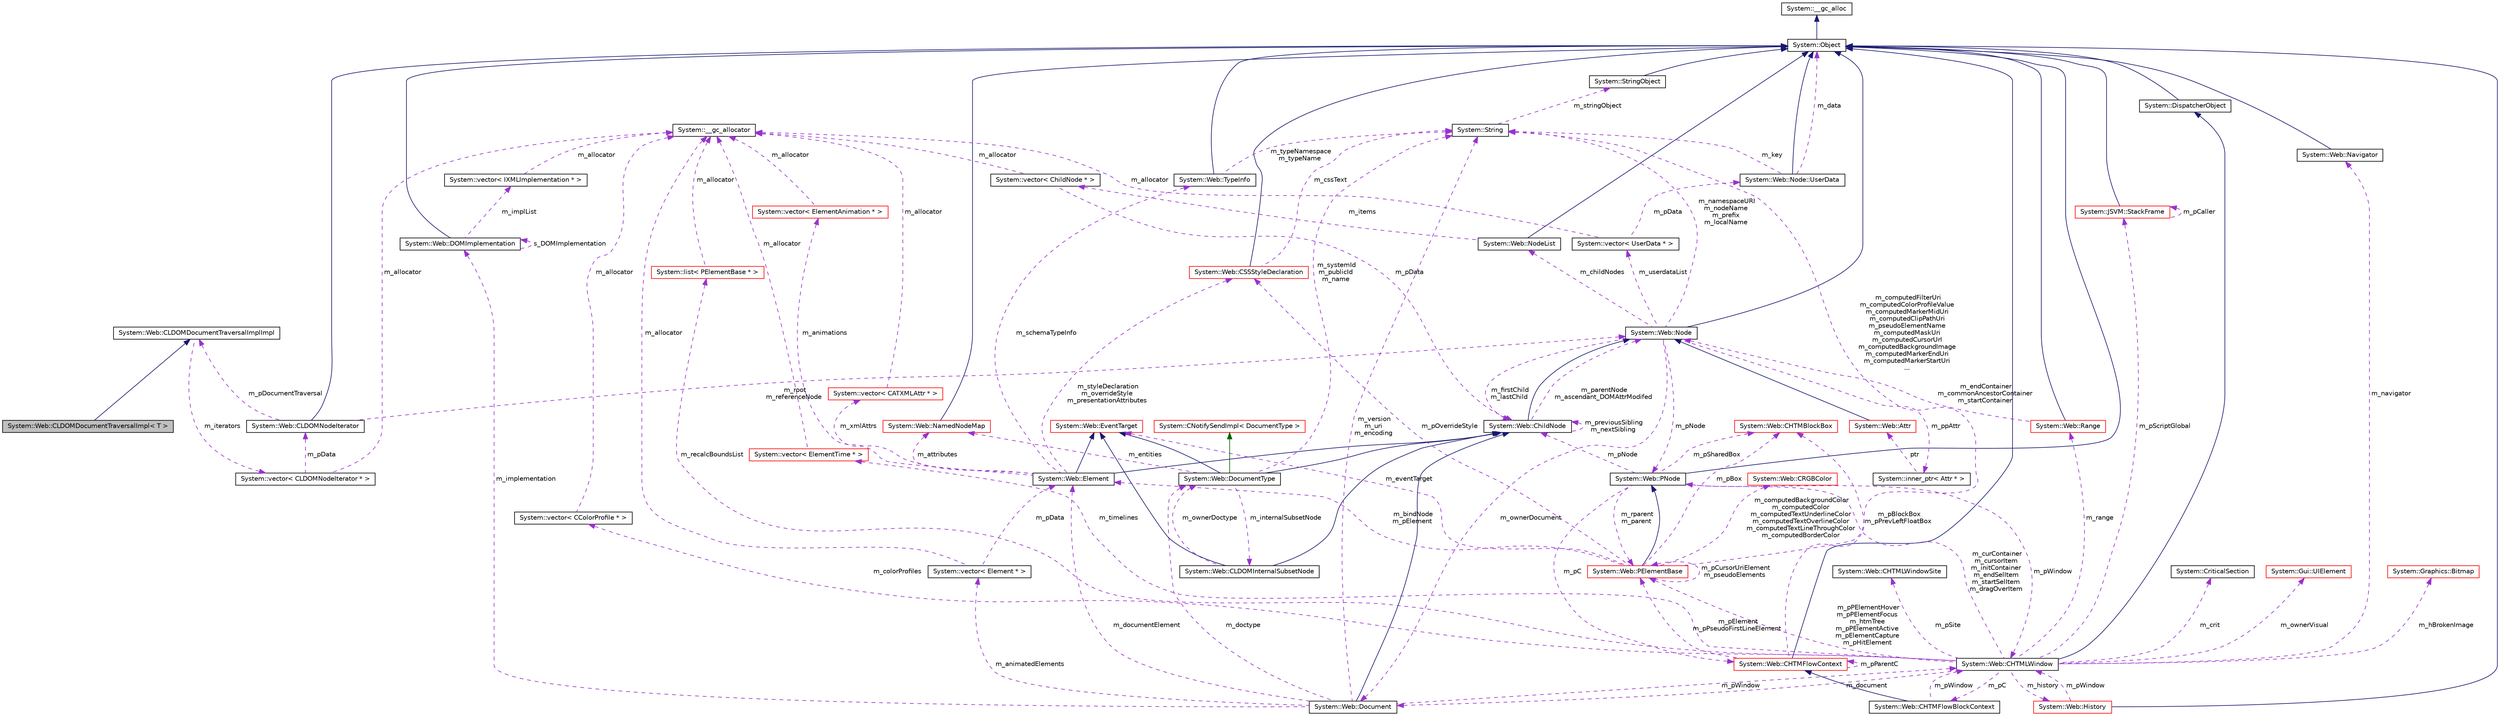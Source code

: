 digraph G
{
  edge [fontname="Helvetica",fontsize="10",labelfontname="Helvetica",labelfontsize="10"];
  node [fontname="Helvetica",fontsize="10",shape=record];
  Node1 [label="System::Web::CLDOMDocumentTraversalImpl\< T \>",height=0.2,width=0.4,color="black", fillcolor="grey75", style="filled" fontcolor="black"];
  Node2 -> Node1 [dir="back",color="midnightblue",fontsize="10",style="solid",fontname="Helvetica"];
  Node2 [label="System::Web::CLDOMDocumentTraversalImplImpl",height=0.2,width=0.4,color="black", fillcolor="white", style="filled",URL="$class_system_1_1_web_1_1_c_l_d_o_m_document_traversal_impl_impl.html"];
  Node3 -> Node2 [dir="back",color="darkorchid3",fontsize="10",style="dashed",label=" m_iterators" ,fontname="Helvetica"];
  Node3 [label="System::vector\< CLDOMNodeIterator * \>",height=0.2,width=0.4,color="black", fillcolor="white", style="filled",URL="$class_system_1_1vector.html"];
  Node4 -> Node3 [dir="back",color="darkorchid3",fontsize="10",style="dashed",label=" m_pData" ,fontname="Helvetica"];
  Node4 [label="System::Web::CLDOMNodeIterator",height=0.2,width=0.4,color="black", fillcolor="white", style="filled",URL="$class_system_1_1_web_1_1_c_l_d_o_m_node_iterator.html"];
  Node5 -> Node4 [dir="back",color="midnightblue",fontsize="10",style="solid",fontname="Helvetica"];
  Node5 [label="System::Object",height=0.2,width=0.4,color="black", fillcolor="white", style="filled",URL="$class_system_1_1_object.html"];
  Node6 -> Node5 [dir="back",color="midnightblue",fontsize="10",style="solid",fontname="Helvetica"];
  Node6 [label="System::__gc_alloc",height=0.2,width=0.4,color="black", fillcolor="white", style="filled",URL="$class_system_1_1____gc__alloc.html"];
  Node2 -> Node4 [dir="back",color="darkorchid3",fontsize="10",style="dashed",label=" m_pDocumentTraversal" ,fontname="Helvetica"];
  Node7 -> Node4 [dir="back",color="darkorchid3",fontsize="10",style="dashed",label=" m_root\nm_referenceNode" ,fontname="Helvetica"];
  Node7 [label="System::Web::Node",height=0.2,width=0.4,color="black", fillcolor="white", style="filled",URL="$class_system_1_1_web_1_1_node.html"];
  Node5 -> Node7 [dir="back",color="midnightblue",fontsize="10",style="solid",fontname="Helvetica"];
  Node8 -> Node7 [dir="back",color="darkorchid3",fontsize="10",style="dashed",label=" m_childNodes" ,fontname="Helvetica"];
  Node8 [label="System::Web::NodeList",height=0.2,width=0.4,color="black", fillcolor="white", style="filled",URL="$class_system_1_1_web_1_1_node_list.html"];
  Node5 -> Node8 [dir="back",color="midnightblue",fontsize="10",style="solid",fontname="Helvetica"];
  Node9 -> Node8 [dir="back",color="darkorchid3",fontsize="10",style="dashed",label=" m_items" ,fontname="Helvetica"];
  Node9 [label="System::vector\< ChildNode * \>",height=0.2,width=0.4,color="black", fillcolor="white", style="filled",URL="$class_system_1_1vector.html"];
  Node10 -> Node9 [dir="back",color="darkorchid3",fontsize="10",style="dashed",label=" m_allocator" ,fontname="Helvetica"];
  Node10 [label="System::__gc_allocator",height=0.2,width=0.4,color="black", fillcolor="white", style="filled",URL="$class_system_1_1____gc__allocator.html"];
  Node11 -> Node9 [dir="back",color="darkorchid3",fontsize="10",style="dashed",label=" m_pData" ,fontname="Helvetica"];
  Node11 [label="System::Web::ChildNode",height=0.2,width=0.4,color="black", fillcolor="white", style="filled",URL="$class_system_1_1_web_1_1_child_node.html"];
  Node7 -> Node11 [dir="back",color="midnightblue",fontsize="10",style="solid",fontname="Helvetica"];
  Node7 -> Node11 [dir="back",color="darkorchid3",fontsize="10",style="dashed",label=" m_parentNode\nm_ascendant_DOMAttrModifed" ,fontname="Helvetica"];
  Node11 -> Node11 [dir="back",color="darkorchid3",fontsize="10",style="dashed",label=" m_previousSibling\nm_nextSibling" ,fontname="Helvetica"];
  Node12 -> Node7 [dir="back",color="darkorchid3",fontsize="10",style="dashed",label=" m_ownerDocument" ,fontname="Helvetica"];
  Node12 [label="System::Web::Document",height=0.2,width=0.4,color="black", fillcolor="white", style="filled",URL="$class_system_1_1_web_1_1_document.html"];
  Node11 -> Node12 [dir="back",color="midnightblue",fontsize="10",style="solid",fontname="Helvetica"];
  Node13 -> Node12 [dir="back",color="darkorchid3",fontsize="10",style="dashed",label=" m_implementation" ,fontname="Helvetica"];
  Node13 [label="System::Web::DOMImplementation",height=0.2,width=0.4,color="black", fillcolor="white", style="filled",URL="$class_system_1_1_web_1_1_d_o_m_implementation.html"];
  Node5 -> Node13 [dir="back",color="midnightblue",fontsize="10",style="solid",fontname="Helvetica"];
  Node13 -> Node13 [dir="back",color="darkorchid3",fontsize="10",style="dashed",label=" s_DOMImplementation" ,fontname="Helvetica"];
  Node14 -> Node13 [dir="back",color="darkorchid3",fontsize="10",style="dashed",label=" m_implList" ,fontname="Helvetica"];
  Node14 [label="System::vector\< IXMLImplementation * \>",height=0.2,width=0.4,color="black", fillcolor="white", style="filled",URL="$class_system_1_1vector.html"];
  Node10 -> Node14 [dir="back",color="darkorchid3",fontsize="10",style="dashed",label=" m_allocator" ,fontname="Helvetica"];
  Node15 -> Node12 [dir="back",color="darkorchid3",fontsize="10",style="dashed",label=" m_doctype" ,fontname="Helvetica"];
  Node15 [label="System::Web::DocumentType",height=0.2,width=0.4,color="black", fillcolor="white", style="filled",URL="$class_system_1_1_web_1_1_document_type.html"];
  Node11 -> Node15 [dir="back",color="midnightblue",fontsize="10",style="solid",fontname="Helvetica"];
  Node16 -> Node15 [dir="back",color="midnightblue",fontsize="10",style="solid",fontname="Helvetica"];
  Node16 [label="System::Web::EventTarget",height=0.2,width=0.4,color="red", fillcolor="white", style="filled",URL="$class_system_1_1_web_1_1_event_target.html"];
  Node17 -> Node15 [dir="back",color="darkgreen",fontsize="10",style="solid",fontname="Helvetica"];
  Node17 [label="System::CNotifySendImpl\< DocumentType \>",height=0.2,width=0.4,color="red", fillcolor="white", style="filled",URL="$class_system_1_1_c_notify_send_impl.html"];
  Node18 -> Node15 [dir="back",color="darkorchid3",fontsize="10",style="dashed",label=" m_internalSubsetNode" ,fontname="Helvetica"];
  Node18 [label="System::Web::CLDOMInternalSubsetNode",height=0.2,width=0.4,color="black", fillcolor="white", style="filled",URL="$class_system_1_1_web_1_1_c_l_d_o_m_internal_subset_node.html"];
  Node11 -> Node18 [dir="back",color="midnightblue",fontsize="10",style="solid",fontname="Helvetica"];
  Node16 -> Node18 [dir="back",color="midnightblue",fontsize="10",style="solid",fontname="Helvetica"];
  Node15 -> Node18 [dir="back",color="darkorchid3",fontsize="10",style="dashed",label=" m_ownerDoctype" ,fontname="Helvetica"];
  Node19 -> Node15 [dir="back",color="darkorchid3",fontsize="10",style="dashed",label=" m_entities" ,fontname="Helvetica"];
  Node19 [label="System::Web::NamedNodeMap",height=0.2,width=0.4,color="red", fillcolor="white", style="filled",URL="$class_system_1_1_web_1_1_named_node_map.html"];
  Node5 -> Node19 [dir="back",color="midnightblue",fontsize="10",style="solid",fontname="Helvetica"];
  Node20 -> Node15 [dir="back",color="darkorchid3",fontsize="10",style="dashed",label=" m_systemId\nm_publicId\nm_name" ,fontname="Helvetica"];
  Node20 [label="System::String",height=0.2,width=0.4,color="black", fillcolor="white", style="filled",URL="$class_system_1_1_string.html"];
  Node21 -> Node20 [dir="back",color="darkorchid3",fontsize="10",style="dashed",label=" m_stringObject" ,fontname="Helvetica"];
  Node21 [label="System::StringObject",height=0.2,width=0.4,color="black", fillcolor="white", style="filled",URL="$class_system_1_1_string_object.html"];
  Node5 -> Node21 [dir="back",color="midnightblue",fontsize="10",style="solid",fontname="Helvetica"];
  Node22 -> Node12 [dir="back",color="darkorchid3",fontsize="10",style="dashed",label=" m_animatedElements" ,fontname="Helvetica"];
  Node22 [label="System::vector\< Element * \>",height=0.2,width=0.4,color="black", fillcolor="white", style="filled",URL="$class_system_1_1vector.html"];
  Node10 -> Node22 [dir="back",color="darkorchid3",fontsize="10",style="dashed",label=" m_allocator" ,fontname="Helvetica"];
  Node23 -> Node22 [dir="back",color="darkorchid3",fontsize="10",style="dashed",label=" m_pData" ,fontname="Helvetica"];
  Node23 [label="System::Web::Element",height=0.2,width=0.4,color="black", fillcolor="white", style="filled",URL="$class_system_1_1_web_1_1_element.html"];
  Node11 -> Node23 [dir="back",color="midnightblue",fontsize="10",style="solid",fontname="Helvetica"];
  Node16 -> Node23 [dir="back",color="midnightblue",fontsize="10",style="solid",fontname="Helvetica"];
  Node24 -> Node23 [dir="back",color="darkorchid3",fontsize="10",style="dashed",label=" m_xmlAttrs" ,fontname="Helvetica"];
  Node24 [label="System::vector\< CATXMLAttr * \>",height=0.2,width=0.4,color="red", fillcolor="white", style="filled",URL="$class_system_1_1vector.html"];
  Node10 -> Node24 [dir="back",color="darkorchid3",fontsize="10",style="dashed",label=" m_allocator" ,fontname="Helvetica"];
  Node19 -> Node23 [dir="back",color="darkorchid3",fontsize="10",style="dashed",label=" m_attributes" ,fontname="Helvetica"];
  Node25 -> Node23 [dir="back",color="darkorchid3",fontsize="10",style="dashed",label=" m_schemaTypeInfo" ,fontname="Helvetica"];
  Node25 [label="System::Web::TypeInfo",height=0.2,width=0.4,color="black", fillcolor="white", style="filled",URL="$class_system_1_1_web_1_1_type_info.html"];
  Node5 -> Node25 [dir="back",color="midnightblue",fontsize="10",style="solid",fontname="Helvetica"];
  Node20 -> Node25 [dir="back",color="darkorchid3",fontsize="10",style="dashed",label=" m_typeNamespace\nm_typeName" ,fontname="Helvetica"];
  Node26 -> Node23 [dir="back",color="darkorchid3",fontsize="10",style="dashed",label=" m_styleDeclaration\nm_overrideStyle\nm_presentationAttributes" ,fontname="Helvetica"];
  Node26 [label="System::Web::CSSStyleDeclaration",height=0.2,width=0.4,color="red", fillcolor="white", style="filled",URL="$class_system_1_1_web_1_1_c_s_s_style_declaration.html"];
  Node5 -> Node26 [dir="back",color="midnightblue",fontsize="10",style="solid",fontname="Helvetica"];
  Node20 -> Node26 [dir="back",color="darkorchid3",fontsize="10",style="dashed",label=" m_cssText" ,fontname="Helvetica"];
  Node27 -> Node23 [dir="back",color="darkorchid3",fontsize="10",style="dashed",label=" m_animations" ,fontname="Helvetica"];
  Node27 [label="System::vector\< ElementAnimation * \>",height=0.2,width=0.4,color="red", fillcolor="white", style="filled",URL="$class_system_1_1vector.html"];
  Node10 -> Node27 [dir="back",color="darkorchid3",fontsize="10",style="dashed",label=" m_allocator" ,fontname="Helvetica"];
  Node28 -> Node12 [dir="back",color="darkorchid3",fontsize="10",style="dashed",label=" m_pWindow" ,fontname="Helvetica"];
  Node28 [label="System::Web::CHTMLWindow",height=0.2,width=0.4,color="black", fillcolor="white", style="filled",URL="$class_system_1_1_web_1_1_c_h_t_m_l_window.html"];
  Node29 -> Node28 [dir="back",color="midnightblue",fontsize="10",style="solid",fontname="Helvetica"];
  Node29 [label="System::DispatcherObject",height=0.2,width=0.4,color="black", fillcolor="white", style="filled",URL="$class_system_1_1_dispatcher_object.html"];
  Node5 -> Node29 [dir="back",color="midnightblue",fontsize="10",style="solid",fontname="Helvetica"];
  Node30 -> Node28 [dir="back",color="darkorchid3",fontsize="10",style="dashed",label=" m_pSite" ,fontname="Helvetica"];
  Node30 [label="System::Web::CHTMLWindowSite",height=0.2,width=0.4,color="black", fillcolor="white", style="filled",URL="$class_system_1_1_web_1_1_c_h_t_m_l_window_site.html"];
  Node12 -> Node28 [dir="back",color="darkorchid3",fontsize="10",style="dashed",label=" m_document" ,fontname="Helvetica"];
  Node31 -> Node28 [dir="back",color="darkorchid3",fontsize="10",style="dashed",label=" m_crit" ,fontname="Helvetica"];
  Node31 [label="System::CriticalSection",height=0.2,width=0.4,color="black", fillcolor="white", style="filled",URL="$class_system_1_1_critical_section.html"];
  Node32 -> Node28 [dir="back",color="darkorchid3",fontsize="10",style="dashed",label=" m_navigator" ,fontname="Helvetica"];
  Node32 [label="System::Web::Navigator",height=0.2,width=0.4,color="black", fillcolor="white", style="filled",URL="$class_system_1_1_web_1_1_navigator.html"];
  Node5 -> Node32 [dir="back",color="midnightblue",fontsize="10",style="solid",fontname="Helvetica"];
  Node33 -> Node28 [dir="back",color="darkorchid3",fontsize="10",style="dashed",label=" m_history" ,fontname="Helvetica"];
  Node33 [label="System::Web::History",height=0.2,width=0.4,color="red", fillcolor="white", style="filled",URL="$class_system_1_1_web_1_1_history.html"];
  Node5 -> Node33 [dir="back",color="midnightblue",fontsize="10",style="solid",fontname="Helvetica"];
  Node28 -> Node33 [dir="back",color="darkorchid3",fontsize="10",style="dashed",label=" m_pWindow" ,fontname="Helvetica"];
  Node34 -> Node28 [dir="back",color="darkorchid3",fontsize="10",style="dashed",label=" m_ownerVisual" ,fontname="Helvetica"];
  Node34 [label="System::Gui::UIElement",height=0.2,width=0.4,color="red", fillcolor="white", style="filled",URL="$class_system_1_1_gui_1_1_u_i_element.html"];
  Node35 -> Node28 [dir="back",color="darkorchid3",fontsize="10",style="dashed",label=" m_timelines" ,fontname="Helvetica"];
  Node35 [label="System::vector\< ElementTime * \>",height=0.2,width=0.4,color="red", fillcolor="white", style="filled",URL="$class_system_1_1vector.html"];
  Node10 -> Node35 [dir="back",color="darkorchid3",fontsize="10",style="dashed",label=" m_allocator" ,fontname="Helvetica"];
  Node36 -> Node28 [dir="back",color="darkorchid3",fontsize="10",style="dashed",label=" m_pC" ,fontname="Helvetica"];
  Node36 [label="System::Web::CHTMFlowBlockContext",height=0.2,width=0.4,color="black", fillcolor="white", style="filled",URL="$class_system_1_1_web_1_1_c_h_t_m_flow_block_context.html"];
  Node37 -> Node36 [dir="back",color="midnightblue",fontsize="10",style="solid",fontname="Helvetica"];
  Node37 [label="System::Web::CHTMFlowContext",height=0.2,width=0.4,color="red", fillcolor="white", style="filled",URL="$class_system_1_1_web_1_1_c_h_t_m_flow_context.html"];
  Node5 -> Node37 [dir="back",color="midnightblue",fontsize="10",style="solid",fontname="Helvetica"];
  Node38 -> Node37 [dir="back",color="darkorchid3",fontsize="10",style="dashed",label=" m_pElement\nm_pPseudoFirstLineElement" ,fontname="Helvetica"];
  Node38 [label="System::Web::PElementBase",height=0.2,width=0.4,color="red", fillcolor="white", style="filled",URL="$class_system_1_1_web_1_1_p_element_base.html"];
  Node39 -> Node38 [dir="back",color="midnightblue",fontsize="10",style="solid",fontname="Helvetica"];
  Node39 [label="System::Web::PNode",height=0.2,width=0.4,color="black", fillcolor="white", style="filled",URL="$class_system_1_1_web_1_1_p_node.html"];
  Node5 -> Node39 [dir="back",color="midnightblue",fontsize="10",style="solid",fontname="Helvetica"];
  Node28 -> Node39 [dir="back",color="darkorchid3",fontsize="10",style="dashed",label=" m_pWindow" ,fontname="Helvetica"];
  Node38 -> Node39 [dir="back",color="darkorchid3",fontsize="10",style="dashed",label=" m_rparent\nm_parent" ,fontname="Helvetica"];
  Node11 -> Node39 [dir="back",color="darkorchid3",fontsize="10",style="dashed",label=" m_pNode" ,fontname="Helvetica"];
  Node37 -> Node39 [dir="back",color="darkorchid3",fontsize="10",style="dashed",label=" m_pC" ,fontname="Helvetica"];
  Node40 -> Node39 [dir="back",color="darkorchid3",fontsize="10",style="dashed",label=" m_pSharedBox" ,fontname="Helvetica"];
  Node40 [label="System::Web::CHTMBlockBox",height=0.2,width=0.4,color="red", fillcolor="white", style="filled",URL="$class_system_1_1_web_1_1_c_h_t_m_block_box.html"];
  Node16 -> Node38 [dir="back",color="darkorchid3",fontsize="10",style="dashed",label=" m_eventTarget" ,fontname="Helvetica"];
  Node41 -> Node38 [dir="back",color="darkorchid3",fontsize="10",style="dashed",label=" m_computedBackgroundColor\nm_computedColor\nm_computedTextUnderlineColor\nm_computedTextOverlineColor\nm_computedTextLineThroughColor\nm_computedBorderColor" ,fontname="Helvetica"];
  Node41 [label="System::Web::CRGBColor",height=0.2,width=0.4,color="red", fillcolor="white", style="filled",URL="$class_system_1_1_web_1_1_c_r_g_b_color.html"];
  Node20 -> Node38 [dir="back",color="darkorchid3",fontsize="10",style="dashed",label=" m_computedFilterUri\nm_computedColorProfileValue\nm_computedMarkerMidUri\nm_computedClipPathUri\nm_pseudoElementName\nm_computedMaskUri\nm_computedCursorUrl\nm_computedBackgroundImage\nm_computedMarkerEndUri\nm_computedMarkerStartUri\n..." ,fontname="Helvetica"];
  Node26 -> Node38 [dir="back",color="darkorchid3",fontsize="10",style="dashed",label=" m_pOverrideStyle" ,fontname="Helvetica"];
  Node23 -> Node38 [dir="back",color="darkorchid3",fontsize="10",style="dashed",label=" m_bindNode\nm_pElement" ,fontname="Helvetica"];
  Node38 -> Node38 [dir="back",color="darkorchid3",fontsize="10",style="dashed",label=" m_pCursorUriElement\nm_pseudoElements" ,fontname="Helvetica"];
  Node40 -> Node38 [dir="back",color="darkorchid3",fontsize="10",style="dashed",label=" m_pBox" ,fontname="Helvetica"];
  Node37 -> Node37 [dir="back",color="darkorchid3",fontsize="10",style="dashed",label=" m_pParentC" ,fontname="Helvetica"];
  Node40 -> Node37 [dir="back",color="darkorchid3",fontsize="10",style="dashed",label=" m_pBlockBox\nm_pPrevLeftFloatBox" ,fontname="Helvetica"];
  Node28 -> Node36 [dir="back",color="darkorchid3",fontsize="10",style="dashed",label=" m_pWindow" ,fontname="Helvetica"];
  Node42 -> Node28 [dir="back",color="darkorchid3",fontsize="10",style="dashed",label=" m_range" ,fontname="Helvetica"];
  Node42 [label="System::Web::Range",height=0.2,width=0.4,color="red", fillcolor="white", style="filled",URL="$class_system_1_1_web_1_1_range.html"];
  Node5 -> Node42 [dir="back",color="midnightblue",fontsize="10",style="solid",fontname="Helvetica"];
  Node7 -> Node42 [dir="back",color="darkorchid3",fontsize="10",style="dashed",label=" m_endContainer\nm_commonAncestorContainer\nm_startContainer" ,fontname="Helvetica"];
  Node39 -> Node28 [dir="back",color="darkorchid3",fontsize="10",style="dashed",label=" m_curContainer\nm_cursorItem\nm_initContainer\nm_endSelItem\nm_startSelItem\nm_dragOverItem" ,fontname="Helvetica"];
  Node43 -> Node28 [dir="back",color="darkorchid3",fontsize="10",style="dashed",label=" m_hBrokenImage" ,fontname="Helvetica"];
  Node43 [label="System::Graphics::Bitmap",height=0.2,width=0.4,color="red", fillcolor="white", style="filled",URL="$class_system_1_1_graphics_1_1_bitmap.html"];
  Node44 -> Node28 [dir="back",color="darkorchid3",fontsize="10",style="dashed",label=" m_colorProfiles" ,fontname="Helvetica"];
  Node44 [label="System::vector\< CColorProfile * \>",height=0.2,width=0.4,color="black", fillcolor="white", style="filled",URL="$class_system_1_1vector.html"];
  Node10 -> Node44 [dir="back",color="darkorchid3",fontsize="10",style="dashed",label=" m_allocator" ,fontname="Helvetica"];
  Node38 -> Node28 [dir="back",color="darkorchid3",fontsize="10",style="dashed",label=" m_pPElementHover\nm_pPElementFocus\nm_htmTree\nm_pPElementActive\nm_pElementCapture\nm_pHitElement" ,fontname="Helvetica"];
  Node45 -> Node28 [dir="back",color="darkorchid3",fontsize="10",style="dashed",label=" m_pScriptGlobal" ,fontname="Helvetica"];
  Node45 [label="System::JSVM::StackFrame",height=0.2,width=0.4,color="red", fillcolor="white", style="filled",URL="$class_system_1_1_j_s_v_m_1_1_stack_frame.html"];
  Node5 -> Node45 [dir="back",color="midnightblue",fontsize="10",style="solid",fontname="Helvetica"];
  Node45 -> Node45 [dir="back",color="darkorchid3",fontsize="10",style="dashed",label=" m_pCaller" ,fontname="Helvetica"];
  Node46 -> Node28 [dir="back",color="darkorchid3",fontsize="10",style="dashed",label=" m_recalcBoundsList" ,fontname="Helvetica"];
  Node46 [label="System::list\< PElementBase * \>",height=0.2,width=0.4,color="red", fillcolor="white", style="filled",URL="$class_system_1_1list.html"];
  Node10 -> Node46 [dir="back",color="darkorchid3",fontsize="10",style="dashed",label=" m_allocator" ,fontname="Helvetica"];
  Node20 -> Node12 [dir="back",color="darkorchid3",fontsize="10",style="dashed",label=" m_version\nm_uri\nm_encoding" ,fontname="Helvetica"];
  Node23 -> Node12 [dir="back",color="darkorchid3",fontsize="10",style="dashed",label=" m_documentElement" ,fontname="Helvetica"];
  Node20 -> Node7 [dir="back",color="darkorchid3",fontsize="10",style="dashed",label=" m_namespaceURI\nm_nodeName\nm_prefix\nm_localName" ,fontname="Helvetica"];
  Node39 -> Node7 [dir="back",color="darkorchid3",fontsize="10",style="dashed",label=" m_pNode" ,fontname="Helvetica"];
  Node11 -> Node7 [dir="back",color="darkorchid3",fontsize="10",style="dashed",label=" m_firstChild\nm_lastChild" ,fontname="Helvetica"];
  Node47 -> Node7 [dir="back",color="darkorchid3",fontsize="10",style="dashed",label=" m_userdataList" ,fontname="Helvetica"];
  Node47 [label="System::vector\< UserData * \>",height=0.2,width=0.4,color="black", fillcolor="white", style="filled",URL="$class_system_1_1vector.html"];
  Node48 -> Node47 [dir="back",color="darkorchid3",fontsize="10",style="dashed",label=" m_pData" ,fontname="Helvetica"];
  Node48 [label="System::Web::Node::UserData",height=0.2,width=0.4,color="black", fillcolor="white", style="filled",URL="$class_system_1_1_web_1_1_node_1_1_user_data.html"];
  Node5 -> Node48 [dir="back",color="midnightblue",fontsize="10",style="solid",fontname="Helvetica"];
  Node20 -> Node48 [dir="back",color="darkorchid3",fontsize="10",style="dashed",label=" m_key" ,fontname="Helvetica"];
  Node5 -> Node48 [dir="back",color="darkorchid3",fontsize="10",style="dashed",label=" m_data" ,fontname="Helvetica"];
  Node10 -> Node47 [dir="back",color="darkorchid3",fontsize="10",style="dashed",label=" m_allocator" ,fontname="Helvetica"];
  Node49 -> Node7 [dir="back",color="darkorchid3",fontsize="10",style="dashed",label=" m_ppAttr" ,fontname="Helvetica"];
  Node49 [label="System::inner_ptr\< Attr * \>",height=0.2,width=0.4,color="black", fillcolor="white", style="filled",URL="$class_system_1_1inner__ptr.html"];
  Node50 -> Node49 [dir="back",color="darkorchid3",fontsize="10",style="dashed",label=" ptr" ,fontname="Helvetica"];
  Node50 [label="System::Web::Attr",height=0.2,width=0.4,color="red", fillcolor="white", style="filled",URL="$class_system_1_1_web_1_1_attr.html"];
  Node7 -> Node50 [dir="back",color="midnightblue",fontsize="10",style="solid",fontname="Helvetica"];
  Node10 -> Node3 [dir="back",color="darkorchid3",fontsize="10",style="dashed",label=" m_allocator" ,fontname="Helvetica"];
}
